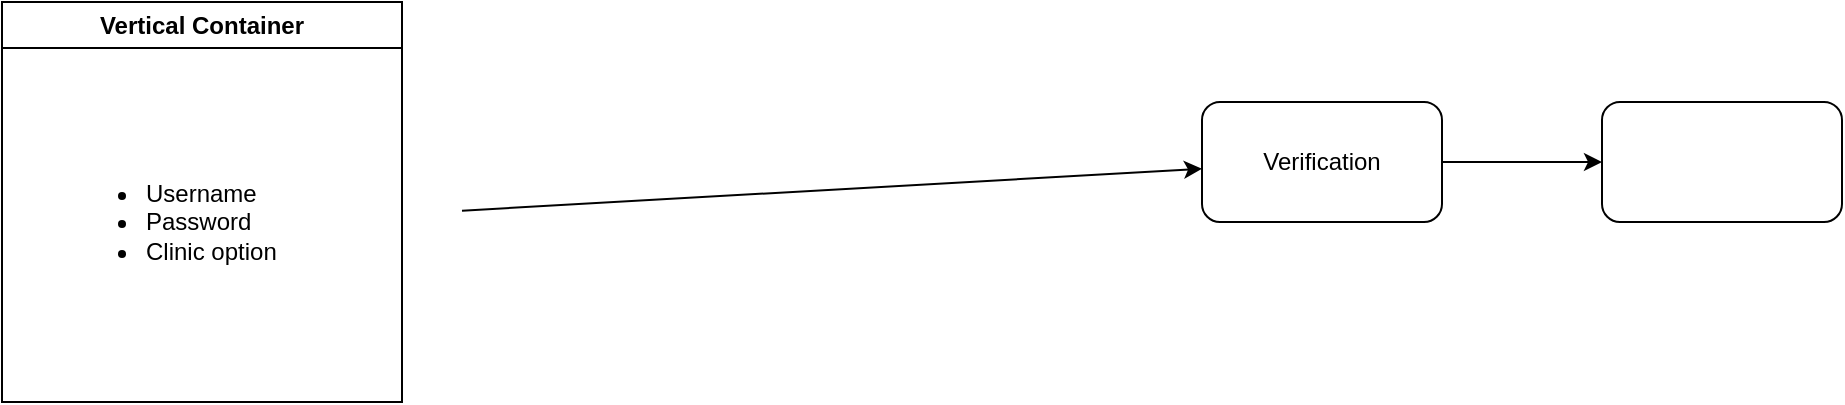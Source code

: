 <mxfile>
    <diagram id="hjDDET6qv1DJACXQjJ1F" name="Page-1">
        <mxGraphModel dx="1768" dy="816" grid="1" gridSize="10" guides="1" tooltips="1" connect="1" arrows="1" fold="1" page="1" pageScale="1" pageWidth="850" pageHeight="1100" math="0" shadow="0">
            <root>
                <mxCell id="0"/>
                <mxCell id="1" parent="0"/>
                <mxCell id="10" value="Vertical Container" style="swimlane;whiteSpace=wrap;html=1;" parent="1" vertex="1">
                    <mxGeometry x="-190" y="170" width="200" height="200" as="geometry">
                        <mxRectangle x="60" y="140" width="140" height="30" as="alternateBounds"/>
                    </mxGeometry>
                </mxCell>
                <mxCell id="11" value="&lt;ul&gt;&lt;li&gt;Username&lt;/li&gt;&lt;li&gt;Password&lt;/li&gt;&lt;li&gt;Clinic option&lt;/li&gt;&lt;/ul&gt;" style="text;strokeColor=none;fillColor=none;html=1;whiteSpace=wrap;verticalAlign=middle;overflow=hidden;" parent="10" vertex="1">
                    <mxGeometry x="30" y="20" width="200" height="180" as="geometry"/>
                </mxCell>
                <mxCell id="22" value="" style="edgeStyle=none;html=1;" parent="1" source="19" target="21" edge="1">
                    <mxGeometry relative="1" as="geometry"/>
                </mxCell>
                <mxCell id="19" value="Verification" style="rounded=1;whiteSpace=wrap;html=1;" parent="1" vertex="1">
                    <mxGeometry x="410" y="220" width="120" height="60" as="geometry"/>
                </mxCell>
                <mxCell id="20" value="" style="edgeStyle=none;html=1;" parent="1" source="11" target="19" edge="1">
                    <mxGeometry relative="1" as="geometry"/>
                </mxCell>
                <mxCell id="21" value="" style="rounded=1;whiteSpace=wrap;html=1;" parent="1" vertex="1">
                    <mxGeometry x="610" y="220" width="120" height="60" as="geometry"/>
                </mxCell>
            </root>
        </mxGraphModel>
    </diagram>
</mxfile>